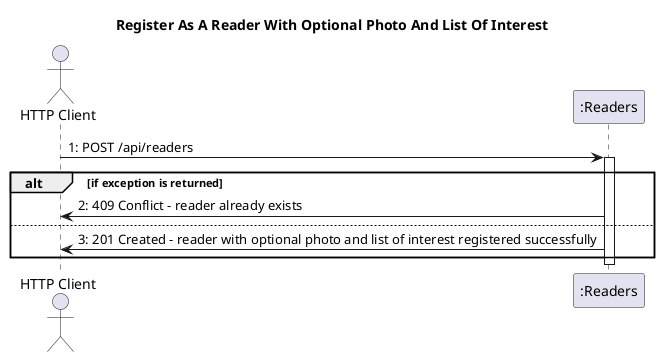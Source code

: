 @startuml
title Register As A Reader With Optional Photo And List Of Interest
actor "HTTP Client" as client
participant ":Readers" as Readers

client -> Readers: 1: POST /api/readers
activate Readers
alt if exception is returned
  Readers -> client: 2: 409 Conflict - reader already exists
else
  Readers -> client: 3: 201 Created - reader with optional photo and list of interest registered successfully
end
deactivate Readers
@enduml